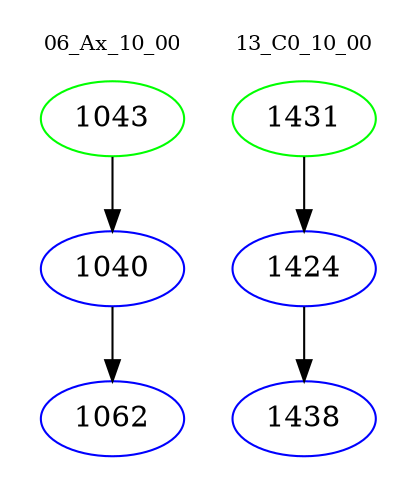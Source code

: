 digraph{
subgraph cluster_0 {
color = white
label = "06_Ax_10_00";
fontsize=10;
T0_1043 [label="1043", color="green"]
T0_1043 -> T0_1040 [color="black"]
T0_1040 [label="1040", color="blue"]
T0_1040 -> T0_1062 [color="black"]
T0_1062 [label="1062", color="blue"]
}
subgraph cluster_1 {
color = white
label = "13_C0_10_00";
fontsize=10;
T1_1431 [label="1431", color="green"]
T1_1431 -> T1_1424 [color="black"]
T1_1424 [label="1424", color="blue"]
T1_1424 -> T1_1438 [color="black"]
T1_1438 [label="1438", color="blue"]
}
}

